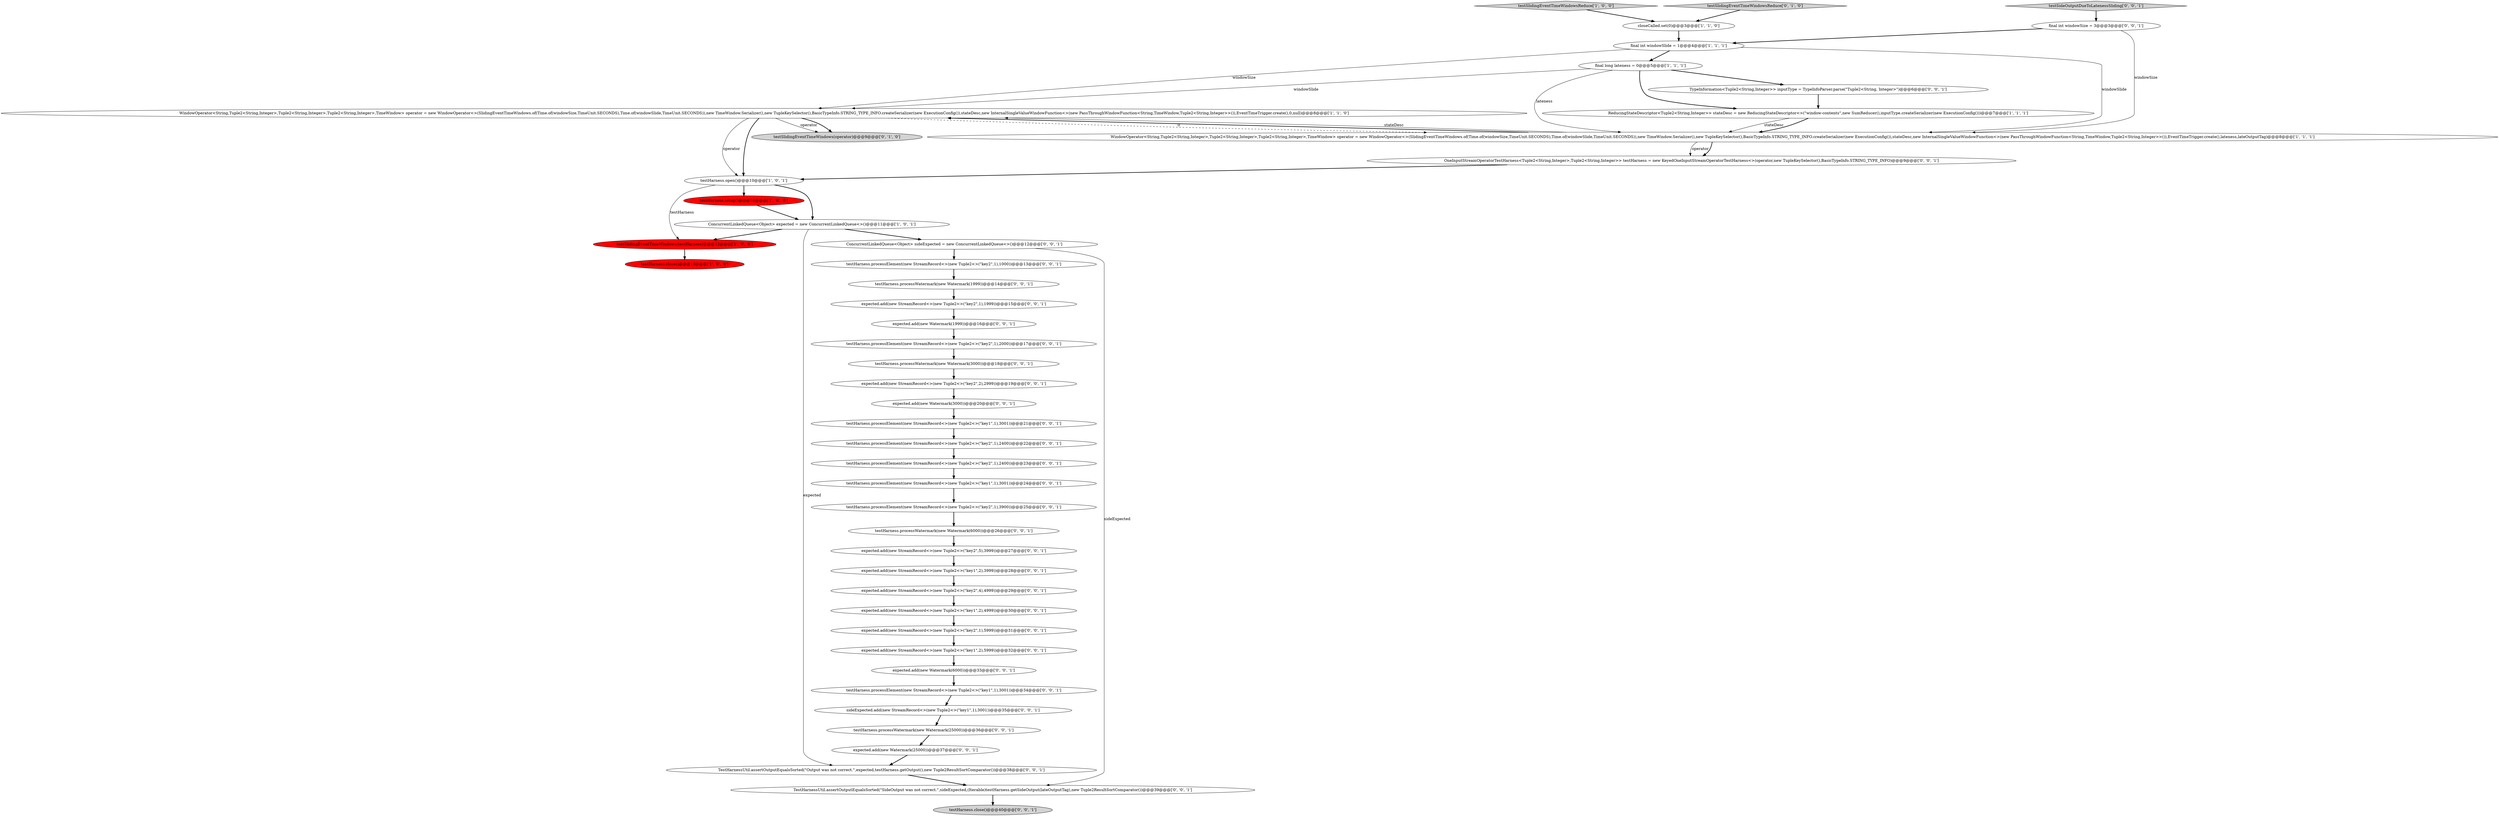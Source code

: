 digraph {
33 [style = filled, label = "expected.add(new StreamRecord<>(new Tuple2<>(\"key2\",2),2999))@@@19@@@['0', '0', '1']", fillcolor = white, shape = ellipse image = "AAA0AAABBB3BBB"];
43 [style = filled, label = "testHarness.processElement(new StreamRecord<>(new Tuple2<>(\"key2\",1),2400))@@@22@@@['0', '0', '1']", fillcolor = white, shape = ellipse image = "AAA0AAABBB3BBB"];
10 [style = filled, label = "testSlidingEventTimeWindows(testHarness)@@@12@@@['1', '0', '0']", fillcolor = red, shape = ellipse image = "AAA1AAABBB1BBB"];
35 [style = filled, label = "testHarness.processElement(new StreamRecord<>(new Tuple2<>(\"key2\",1),1000))@@@13@@@['0', '0', '1']", fillcolor = white, shape = ellipse image = "AAA0AAABBB3BBB"];
32 [style = filled, label = "expected.add(new Watermark(25000))@@@37@@@['0', '0', '1']", fillcolor = white, shape = ellipse image = "AAA0AAABBB3BBB"];
39 [style = filled, label = "expected.add(new StreamRecord<>(new Tuple2<>(\"key1\",2),5999))@@@32@@@['0', '0', '1']", fillcolor = white, shape = ellipse image = "AAA0AAABBB3BBB"];
11 [style = filled, label = "testHarness.open()@@@10@@@['1', '0', '1']", fillcolor = white, shape = ellipse image = "AAA0AAABBB1BBB"];
37 [style = filled, label = "expected.add(new StreamRecord<>(new Tuple2<>(\"key1\",2),3999))@@@28@@@['0', '0', '1']", fillcolor = white, shape = ellipse image = "AAA0AAABBB3BBB"];
7 [style = filled, label = "testHarness.setup()@@@10@@@['1', '0', '0']", fillcolor = red, shape = ellipse image = "AAA1AAABBB1BBB"];
38 [style = filled, label = "expected.add(new Watermark(3000))@@@20@@@['0', '0', '1']", fillcolor = white, shape = ellipse image = "AAA0AAABBB3BBB"];
45 [style = filled, label = "expected.add(new StreamRecord<>(new Tuple2<>(\"key2\",4),4999))@@@29@@@['0', '0', '1']", fillcolor = white, shape = ellipse image = "AAA0AAABBB3BBB"];
24 [style = filled, label = "TestHarnessUtil.assertOutputEqualsSorted(\"Output was not correct.\",expected,testHarness.getOutput(),new Tuple2ResultSortComparator())@@@38@@@['0', '0', '1']", fillcolor = white, shape = ellipse image = "AAA0AAABBB3BBB"];
21 [style = filled, label = "sideExpected.add(new StreamRecord<>(new Tuple2<>(\"key1\",1),3001))@@@35@@@['0', '0', '1']", fillcolor = white, shape = ellipse image = "AAA0AAABBB3BBB"];
28 [style = filled, label = "testHarness.processElement(new StreamRecord<>(new Tuple2<>(\"key1\",1),3001))@@@21@@@['0', '0', '1']", fillcolor = white, shape = ellipse image = "AAA0AAABBB3BBB"];
4 [style = filled, label = "ConcurrentLinkedQueue<Object> expected = new ConcurrentLinkedQueue<>()@@@11@@@['1', '0', '1']", fillcolor = white, shape = ellipse image = "AAA0AAABBB1BBB"];
31 [style = filled, label = "testHarness.processElement(new StreamRecord<>(new Tuple2<>(\"key1\",1),3001))@@@34@@@['0', '0', '1']", fillcolor = white, shape = ellipse image = "AAA0AAABBB3BBB"];
22 [style = filled, label = "testHarness.processWatermark(new Watermark(25000))@@@36@@@['0', '0', '1']", fillcolor = white, shape = ellipse image = "AAA0AAABBB3BBB"];
26 [style = filled, label = "final int windowSize = 3@@@3@@@['0', '0', '1']", fillcolor = white, shape = ellipse image = "AAA0AAABBB3BBB"];
8 [style = filled, label = "WindowOperator<String,Tuple2<String,Integer>,Tuple2<String,Integer>,Tuple2<String,Integer>,TimeWindow> operator = new WindowOperator<>(SlidingEventTimeWindows.of(Time.of(windowSize,TimeUnit.SECONDS),Time.of(windowSlide,TimeUnit.SECONDS)),new TimeWindow.Serializer(),new TupleKeySelector(),BasicTypeInfo.STRING_TYPE_INFO.createSerializer(new ExecutionConfig()),stateDesc,new InternalSingleValueWindowFunction<>(new PassThroughWindowFunction<String,TimeWindow,Tuple2<String,Integer>>()),EventTimeTrigger.create(),0,null)@@@8@@@['1', '1', '0']", fillcolor = white, shape = ellipse image = "AAA0AAABBB1BBB"];
36 [style = filled, label = "testHarness.processWatermark(new Watermark(1999))@@@14@@@['0', '0', '1']", fillcolor = white, shape = ellipse image = "AAA0AAABBB3BBB"];
20 [style = filled, label = "expected.add(new StreamRecord<>(new Tuple2<>(\"key2\",5),3999))@@@27@@@['0', '0', '1']", fillcolor = white, shape = ellipse image = "AAA0AAABBB3BBB"];
23 [style = filled, label = "testHarness.processElement(new StreamRecord<>(new Tuple2<>(\"key1\",1),3001))@@@24@@@['0', '0', '1']", fillcolor = white, shape = ellipse image = "AAA0AAABBB3BBB"];
18 [style = filled, label = "expected.add(new StreamRecord<>(new Tuple2<>(\"key1\",2),4999))@@@30@@@['0', '0', '1']", fillcolor = white, shape = ellipse image = "AAA0AAABBB3BBB"];
6 [style = filled, label = "final long lateness = 0@@@5@@@['1', '1', '1']", fillcolor = white, shape = ellipse image = "AAA0AAABBB1BBB"];
25 [style = filled, label = "testHarness.processElement(new StreamRecord<>(new Tuple2<>(\"key2\",1),2000))@@@17@@@['0', '0', '1']", fillcolor = white, shape = ellipse image = "AAA0AAABBB3BBB"];
1 [style = filled, label = "WindowOperator<String,Tuple2<String,Integer>,Tuple2<String,Integer>,Tuple2<String,Integer>,TimeWindow> operator = new WindowOperator<>(SlidingEventTimeWindows.of(Time.of(windowSize,TimeUnit.SECONDS),Time.of(windowSlide,TimeUnit.SECONDS)),new TimeWindow.Serializer(),new TupleKeySelector(),BasicTypeInfo.STRING_TYPE_INFO.createSerializer(new ExecutionConfig()),stateDesc,new InternalSingleValueWindowFunction<>(new PassThroughWindowFunction<String,TimeWindow,Tuple2<String,Integer>>()),EventTimeTrigger.create(),lateness,lateOutputTag)@@@8@@@['1', '1', '1']", fillcolor = white, shape = ellipse image = "AAA0AAABBB1BBB"];
41 [style = filled, label = "testHarness.close()@@@40@@@['0', '0', '1']", fillcolor = lightgray, shape = ellipse image = "AAA0AAABBB3BBB"];
0 [style = filled, label = "ReducingStateDescriptor<Tuple2<String,Integer>> stateDesc = new ReducingStateDescriptor<>(\"window-contents\",new SumReducer(),inputType.createSerializer(new ExecutionConfig()))@@@7@@@['1', '1', '1']", fillcolor = white, shape = ellipse image = "AAA0AAABBB1BBB"];
13 [style = filled, label = "testSlidingEventTimeWindows(operator)@@@9@@@['0', '1', '0']", fillcolor = lightgray, shape = ellipse image = "AAA0AAABBB2BBB"];
3 [style = filled, label = "testSlidingEventTimeWindowsReduce['1', '0', '0']", fillcolor = lightgray, shape = diamond image = "AAA0AAABBB1BBB"];
44 [style = filled, label = "ConcurrentLinkedQueue<Object> sideExpected = new ConcurrentLinkedQueue<>()@@@12@@@['0', '0', '1']", fillcolor = white, shape = ellipse image = "AAA0AAABBB3BBB"];
16 [style = filled, label = "testHarness.processWatermark(new Watermark(6000))@@@26@@@['0', '0', '1']", fillcolor = white, shape = ellipse image = "AAA0AAABBB3BBB"];
46 [style = filled, label = "TypeInformation<Tuple2<String,Integer>> inputType = TypeInfoParser.parse(\"Tuple2<String, Integer>\")@@@6@@@['0', '0', '1']", fillcolor = white, shape = ellipse image = "AAA0AAABBB3BBB"];
17 [style = filled, label = "testHarness.processWatermark(new Watermark(3000))@@@18@@@['0', '0', '1']", fillcolor = white, shape = ellipse image = "AAA0AAABBB3BBB"];
5 [style = filled, label = "testHarness.close()@@@13@@@['1', '0', '0']", fillcolor = red, shape = ellipse image = "AAA1AAABBB1BBB"];
2 [style = filled, label = "closeCalled.set(0)@@@3@@@['1', '1', '0']", fillcolor = white, shape = ellipse image = "AAA0AAABBB1BBB"];
14 [style = filled, label = "testSideOutputDueToLatenessSliding['0', '0', '1']", fillcolor = lightgray, shape = diamond image = "AAA0AAABBB3BBB"];
42 [style = filled, label = "testHarness.processElement(new StreamRecord<>(new Tuple2<>(\"key2\",1),3900))@@@25@@@['0', '0', '1']", fillcolor = white, shape = ellipse image = "AAA0AAABBB3BBB"];
15 [style = filled, label = "expected.add(new StreamRecord<>(new Tuple2<>(\"key2\",1),1999))@@@15@@@['0', '0', '1']", fillcolor = white, shape = ellipse image = "AAA0AAABBB3BBB"];
29 [style = filled, label = "testHarness.processElement(new StreamRecord<>(new Tuple2<>(\"key2\",1),2400))@@@23@@@['0', '0', '1']", fillcolor = white, shape = ellipse image = "AAA0AAABBB3BBB"];
12 [style = filled, label = "testSlidingEventTimeWindowsReduce['0', '1', '0']", fillcolor = lightgray, shape = diamond image = "AAA0AAABBB2BBB"];
19 [style = filled, label = "OneInputStreamOperatorTestHarness<Tuple2<String,Integer>,Tuple2<String,Integer>> testHarness = new KeyedOneInputStreamOperatorTestHarness<>(operator,new TupleKeySelector(),BasicTypeInfo.STRING_TYPE_INFO)@@@9@@@['0', '0', '1']", fillcolor = white, shape = ellipse image = "AAA0AAABBB3BBB"];
34 [style = filled, label = "expected.add(new Watermark(6000))@@@33@@@['0', '0', '1']", fillcolor = white, shape = ellipse image = "AAA0AAABBB3BBB"];
30 [style = filled, label = "TestHarnessUtil.assertOutputEqualsSorted(\"SideOutput was not correct.\",sideExpected,(Iterable)testHarness.getSideOutput(lateOutputTag),new Tuple2ResultSortComparator())@@@39@@@['0', '0', '1']", fillcolor = white, shape = ellipse image = "AAA0AAABBB3BBB"];
40 [style = filled, label = "expected.add(new StreamRecord<>(new Tuple2<>(\"key2\",1),5999))@@@31@@@['0', '0', '1']", fillcolor = white, shape = ellipse image = "AAA0AAABBB3BBB"];
27 [style = filled, label = "expected.add(new Watermark(1999))@@@16@@@['0', '0', '1']", fillcolor = white, shape = ellipse image = "AAA0AAABBB3BBB"];
9 [style = filled, label = "final int windowSlide = 1@@@4@@@['1', '1', '1']", fillcolor = white, shape = ellipse image = "AAA0AAABBB1BBB"];
4->10 [style = bold, label=""];
9->8 [style = solid, label="windowSize"];
30->41 [style = bold, label=""];
6->8 [style = solid, label="windowSlide"];
1->8 [style = bold, label=""];
46->0 [style = bold, label=""];
8->13 [style = solid, label="operator"];
38->28 [style = bold, label=""];
44->35 [style = bold, label=""];
39->34 [style = bold, label=""];
18->40 [style = bold, label=""];
11->4 [style = bold, label=""];
36->15 [style = bold, label=""];
42->16 [style = bold, label=""];
26->9 [style = bold, label=""];
34->31 [style = bold, label=""];
19->11 [style = bold, label=""];
22->32 [style = bold, label=""];
6->0 [style = bold, label=""];
17->33 [style = bold, label=""];
31->21 [style = bold, label=""];
2->9 [style = bold, label=""];
7->4 [style = bold, label=""];
29->23 [style = bold, label=""];
26->1 [style = solid, label="windowSize"];
8->1 [style = dashed, label="0"];
25->17 [style = bold, label=""];
4->44 [style = bold, label=""];
0->1 [style = solid, label="stateDesc"];
4->24 [style = solid, label="expected"];
9->6 [style = bold, label=""];
24->30 [style = bold, label=""];
23->42 [style = bold, label=""];
11->10 [style = solid, label="testHarness"];
14->26 [style = bold, label=""];
12->2 [style = bold, label=""];
9->1 [style = solid, label="windowSlide"];
1->19 [style = solid, label="operator"];
40->39 [style = bold, label=""];
10->5 [style = bold, label=""];
28->43 [style = bold, label=""];
3->2 [style = bold, label=""];
6->1 [style = solid, label="lateness"];
21->22 [style = bold, label=""];
44->30 [style = solid, label="sideExpected"];
0->1 [style = bold, label=""];
1->8 [style = solid, label="stateDesc"];
20->37 [style = bold, label=""];
33->38 [style = bold, label=""];
43->29 [style = bold, label=""];
37->45 [style = bold, label=""];
8->11 [style = solid, label="operator"];
6->46 [style = bold, label=""];
35->36 [style = bold, label=""];
1->19 [style = bold, label=""];
15->27 [style = bold, label=""];
8->11 [style = bold, label=""];
16->20 [style = bold, label=""];
32->24 [style = bold, label=""];
27->25 [style = bold, label=""];
11->7 [style = bold, label=""];
8->13 [style = bold, label=""];
45->18 [style = bold, label=""];
}

